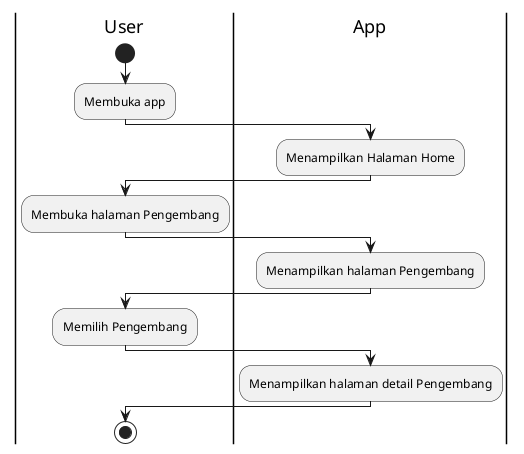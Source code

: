 @startuml
'https://plantuml.com/activity-diagram-beta
|User|
start
:Membuka app;
|App|
:Menampilkan Halaman Home;
|User|
:Membuka halaman Pengembang;
|App|
:Menampilkan halaman Pengembang;
|User|
:Memilih Pengembang;
|App|
:Menampilkan halaman detail Pengembang;
|User|
stop
@enduml
